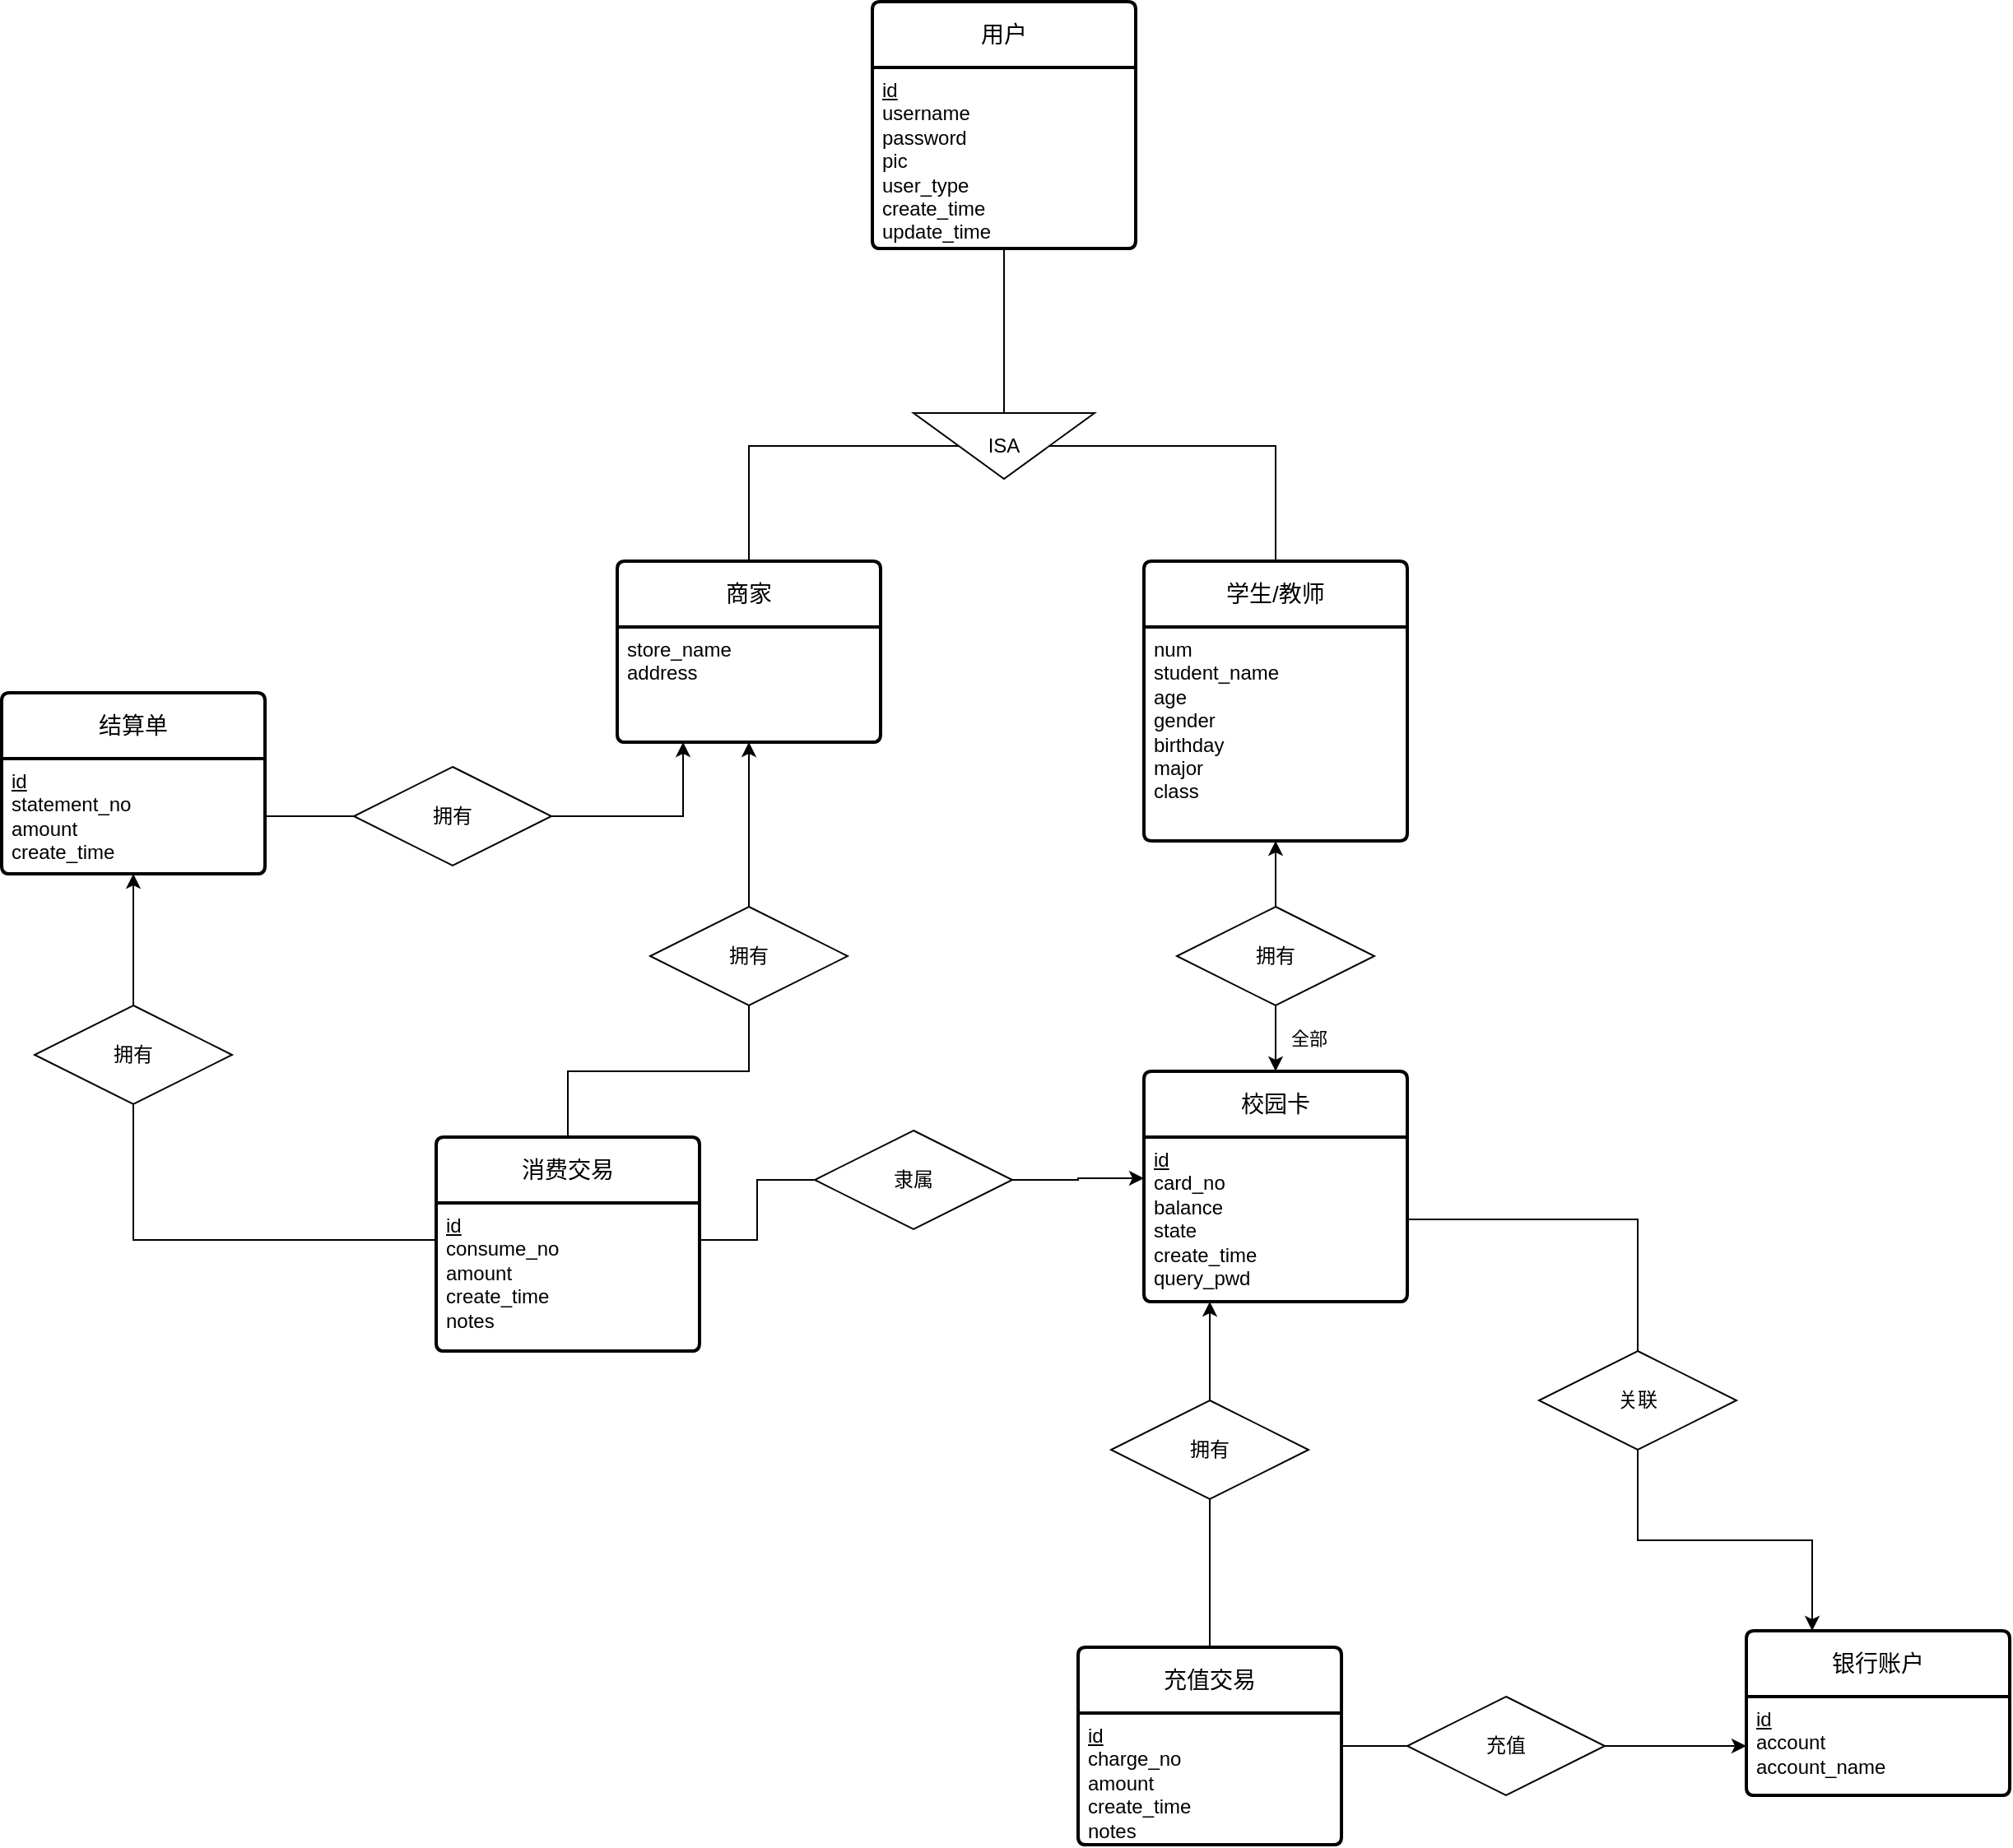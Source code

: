 <mxfile version="24.4.13" type="github">
  <diagram name="第 1 页" id="tQ-AfsL5KjRh9j0H5AqX">
    <mxGraphModel dx="1083" dy="595" grid="1" gridSize="10" guides="1" tooltips="1" connect="1" arrows="1" fold="1" page="1" pageScale="1" pageWidth="2336" pageHeight="1654" math="0" shadow="0">
      <root>
        <mxCell id="0" />
        <mxCell id="1" parent="0" />
        <mxCell id="bsNTXk9c0rtr0lj0yAxJ-3" value="商家" style="swimlane;childLayout=stackLayout;horizontal=1;startSize=40;horizontalStack=0;rounded=1;fontSize=14;fontStyle=0;strokeWidth=2;resizeParent=0;resizeLast=1;shadow=0;dashed=0;align=center;arcSize=4;whiteSpace=wrap;html=1;" parent="1" vertex="1">
          <mxGeometry x="930" y="730" width="160" height="110" as="geometry" />
        </mxCell>
        <mxCell id="bsNTXk9c0rtr0lj0yAxJ-4" value="&lt;div&gt;store_name&lt;div&gt;address&lt;/div&gt;&lt;/div&gt;" style="align=left;strokeColor=none;fillColor=none;spacingLeft=4;fontSize=12;verticalAlign=top;resizable=0;rotatable=0;part=1;html=1;" parent="bsNTXk9c0rtr0lj0yAxJ-3" vertex="1">
          <mxGeometry y="40" width="160" height="70" as="geometry" />
        </mxCell>
        <mxCell id="bsNTXk9c0rtr0lj0yAxJ-5" value="校园卡" style="swimlane;childLayout=stackLayout;horizontal=1;startSize=40;horizontalStack=0;rounded=1;fontSize=14;fontStyle=0;strokeWidth=2;resizeParent=0;resizeLast=1;shadow=0;dashed=0;align=center;arcSize=4;whiteSpace=wrap;html=1;" parent="1" vertex="1">
          <mxGeometry x="1250" y="1040" width="160" height="140" as="geometry">
            <mxRectangle x="280" y="340" width="80" height="50" as="alternateBounds" />
          </mxGeometry>
        </mxCell>
        <mxCell id="bsNTXk9c0rtr0lj0yAxJ-6" value="&lt;u&gt;id&lt;/u&gt;&lt;div&gt;card_no&lt;br&gt;balance&lt;/div&gt;&lt;div&gt;state&lt;/div&gt;&lt;div&gt;create_time&lt;/div&gt;&lt;div&gt;query_pwd&lt;/div&gt;" style="align=left;strokeColor=none;fillColor=none;spacingLeft=4;fontSize=12;verticalAlign=top;resizable=0;rotatable=0;part=1;html=1;" parent="bsNTXk9c0rtr0lj0yAxJ-5" vertex="1">
          <mxGeometry y="40" width="160" height="100" as="geometry" />
        </mxCell>
        <mxCell id="bsNTXk9c0rtr0lj0yAxJ-7" value="用户" style="swimlane;childLayout=stackLayout;horizontal=1;startSize=40;horizontalStack=0;rounded=1;fontSize=14;fontStyle=0;strokeWidth=2;resizeParent=0;resizeLast=1;shadow=0;dashed=0;align=center;arcSize=4;whiteSpace=wrap;html=1;" parent="1" vertex="1">
          <mxGeometry x="1085" y="390" width="160" height="150" as="geometry">
            <mxRectangle x="280" y="340" width="80" height="50" as="alternateBounds" />
          </mxGeometry>
        </mxCell>
        <mxCell id="bsNTXk9c0rtr0lj0yAxJ-8" value="&lt;u&gt;id&lt;/u&gt;&lt;div&gt;username&lt;/div&gt;&lt;div&gt;password&lt;/div&gt;&lt;div&gt;pic&lt;/div&gt;&lt;div&gt;user_type&lt;/div&gt;&lt;div&gt;create_time&lt;/div&gt;&lt;div&gt;update_time&lt;/div&gt;" style="align=left;strokeColor=none;fillColor=none;spacingLeft=4;fontSize=12;verticalAlign=top;resizable=0;rotatable=0;part=1;html=1;" parent="bsNTXk9c0rtr0lj0yAxJ-7" vertex="1">
          <mxGeometry y="40" width="160" height="110" as="geometry" />
        </mxCell>
        <mxCell id="bsNTXk9c0rtr0lj0yAxJ-9" value="学生/教师" style="swimlane;childLayout=stackLayout;horizontal=1;startSize=40;horizontalStack=0;rounded=1;fontSize=14;fontStyle=0;strokeWidth=2;resizeParent=0;resizeLast=1;shadow=0;dashed=0;align=center;arcSize=4;whiteSpace=wrap;html=1;" parent="1" vertex="1">
          <mxGeometry x="1250" y="730" width="160" height="170" as="geometry" />
        </mxCell>
        <mxCell id="bsNTXk9c0rtr0lj0yAxJ-11" value="&lt;div&gt;&lt;span style=&quot;background-color: initial;&quot;&gt;num&lt;/span&gt;&lt;br&gt;&lt;/div&gt;student_name&lt;div&gt;age&lt;/div&gt;&lt;div&gt;gender&lt;/div&gt;&lt;div&gt;birthday&lt;/div&gt;&lt;div&gt;major&lt;/div&gt;&lt;div&gt;class&lt;/div&gt;" style="align=left;strokeColor=none;fillColor=none;spacingLeft=4;fontSize=12;verticalAlign=top;resizable=0;rotatable=0;part=1;html=1;" parent="bsNTXk9c0rtr0lj0yAxJ-9" vertex="1">
          <mxGeometry y="40" width="160" height="130" as="geometry" />
        </mxCell>
        <mxCell id="bsNTXk9c0rtr0lj0yAxJ-16" style="edgeStyle=orthogonalEdgeStyle;rounded=0;orthogonalLoop=1;jettySize=auto;html=1;exitX=0.5;exitY=1;exitDx=0;exitDy=0;entryX=0.5;entryY=0;entryDx=0;entryDy=0;curved=0;strokeColor=default;endArrow=none;endFill=0;" parent="1" source="bsNTXk9c0rtr0lj0yAxJ-12" target="bsNTXk9c0rtr0lj0yAxJ-3" edge="1">
          <mxGeometry relative="1" as="geometry" />
        </mxCell>
        <mxCell id="bsNTXk9c0rtr0lj0yAxJ-17" style="edgeStyle=orthogonalEdgeStyle;rounded=0;orthogonalLoop=1;jettySize=auto;html=1;exitX=0.5;exitY=0;exitDx=0;exitDy=0;entryX=0.5;entryY=0;entryDx=0;entryDy=0;endArrow=none;endFill=0;" parent="1" source="bsNTXk9c0rtr0lj0yAxJ-12" target="bsNTXk9c0rtr0lj0yAxJ-9" edge="1">
          <mxGeometry relative="1" as="geometry" />
        </mxCell>
        <mxCell id="bsNTXk9c0rtr0lj0yAxJ-12" value="ISA" style="triangle;whiteSpace=wrap;html=1;direction=south;" parent="1" vertex="1">
          <mxGeometry x="1110" y="640" width="110" height="40" as="geometry" />
        </mxCell>
        <mxCell id="bsNTXk9c0rtr0lj0yAxJ-18" style="edgeStyle=orthogonalEdgeStyle;rounded=0;orthogonalLoop=1;jettySize=auto;html=1;exitX=0.5;exitY=1;exitDx=0;exitDy=0;entryX=0;entryY=0.5;entryDx=0;entryDy=0;endArrow=none;endFill=0;" parent="1" source="bsNTXk9c0rtr0lj0yAxJ-8" target="bsNTXk9c0rtr0lj0yAxJ-12" edge="1">
          <mxGeometry relative="1" as="geometry" />
        </mxCell>
        <mxCell id="sROBQhHm6fGoaaXTvxsk-38" style="edgeStyle=orthogonalEdgeStyle;rounded=0;orthogonalLoop=1;jettySize=auto;html=1;exitX=0.5;exitY=0;exitDx=0;exitDy=0;entryX=0.5;entryY=1;entryDx=0;entryDy=0;endArrow=none;endFill=0;" edge="1" parent="1" source="bsNTXk9c0rtr0lj0yAxJ-19" target="sROBQhHm6fGoaaXTvxsk-36">
          <mxGeometry relative="1" as="geometry" />
        </mxCell>
        <mxCell id="bsNTXk9c0rtr0lj0yAxJ-19" value="消费交易" style="swimlane;childLayout=stackLayout;horizontal=1;startSize=40;horizontalStack=0;rounded=1;fontSize=14;fontStyle=0;strokeWidth=2;resizeParent=0;resizeLast=1;shadow=0;dashed=0;align=center;arcSize=4;whiteSpace=wrap;html=1;" parent="1" vertex="1">
          <mxGeometry x="820" y="1080" width="160" height="130" as="geometry">
            <mxRectangle x="280" y="340" width="80" height="50" as="alternateBounds" />
          </mxGeometry>
        </mxCell>
        <mxCell id="bsNTXk9c0rtr0lj0yAxJ-20" value="&lt;u&gt;id&lt;/u&gt;&lt;div&gt;consume_no&lt;br&gt;amount&lt;div&gt;create_time&lt;/div&gt;&lt;/div&gt;&lt;div&gt;notes&lt;/div&gt;" style="align=left;strokeColor=none;fillColor=none;spacingLeft=4;fontSize=12;verticalAlign=top;resizable=0;rotatable=0;part=1;html=1;" parent="bsNTXk9c0rtr0lj0yAxJ-19" vertex="1">
          <mxGeometry y="40" width="160" height="90" as="geometry" />
        </mxCell>
        <mxCell id="sROBQhHm6fGoaaXTvxsk-4" value="充值交易" style="swimlane;childLayout=stackLayout;horizontal=1;startSize=40;horizontalStack=0;rounded=1;fontSize=14;fontStyle=0;strokeWidth=2;resizeParent=0;resizeLast=1;shadow=0;dashed=0;align=center;arcSize=4;whiteSpace=wrap;html=1;" vertex="1" parent="1">
          <mxGeometry x="1210" y="1390" width="160" height="120" as="geometry">
            <mxRectangle x="280" y="340" width="80" height="50" as="alternateBounds" />
          </mxGeometry>
        </mxCell>
        <mxCell id="sROBQhHm6fGoaaXTvxsk-5" value="&lt;u&gt;id&lt;/u&gt;&lt;div&gt;charge_no&lt;br&gt;amount&lt;div&gt;create_time&lt;/div&gt;&lt;/div&gt;&lt;div&gt;notes&lt;/div&gt;" style="align=left;strokeColor=none;fillColor=none;spacingLeft=4;fontSize=12;verticalAlign=top;resizable=0;rotatable=0;part=1;html=1;" vertex="1" parent="sROBQhHm6fGoaaXTvxsk-4">
          <mxGeometry y="40" width="160" height="80" as="geometry" />
        </mxCell>
        <mxCell id="sROBQhHm6fGoaaXTvxsk-7" value="银行账户" style="swimlane;childLayout=stackLayout;horizontal=1;startSize=40;horizontalStack=0;rounded=1;fontSize=14;fontStyle=0;strokeWidth=2;resizeParent=0;resizeLast=1;shadow=0;dashed=0;align=center;arcSize=4;whiteSpace=wrap;html=1;" vertex="1" parent="1">
          <mxGeometry x="1616" y="1380" width="160" height="100" as="geometry">
            <mxRectangle x="280" y="340" width="80" height="50" as="alternateBounds" />
          </mxGeometry>
        </mxCell>
        <mxCell id="sROBQhHm6fGoaaXTvxsk-8" value="&lt;u&gt;id&lt;/u&gt;&lt;div&gt;account&lt;br&gt;account_name&lt;/div&gt;" style="align=left;strokeColor=none;fillColor=none;spacingLeft=4;fontSize=12;verticalAlign=top;resizable=0;rotatable=0;part=1;html=1;" vertex="1" parent="sROBQhHm6fGoaaXTvxsk-7">
          <mxGeometry y="40" width="160" height="60" as="geometry" />
        </mxCell>
        <mxCell id="sROBQhHm6fGoaaXTvxsk-9" value="结算单" style="swimlane;childLayout=stackLayout;horizontal=1;startSize=40;horizontalStack=0;rounded=1;fontSize=14;fontStyle=0;strokeWidth=2;resizeParent=0;resizeLast=1;shadow=0;dashed=0;align=center;arcSize=4;whiteSpace=wrap;html=1;" vertex="1" parent="1">
          <mxGeometry x="556" y="810" width="160" height="110" as="geometry">
            <mxRectangle x="280" y="340" width="80" height="50" as="alternateBounds" />
          </mxGeometry>
        </mxCell>
        <mxCell id="sROBQhHm6fGoaaXTvxsk-10" value="&lt;u&gt;id&lt;/u&gt;&lt;div&gt;statement_no&lt;br&gt;amount&lt;/div&gt;&lt;div&gt;create_time&lt;/div&gt;" style="align=left;strokeColor=none;fillColor=none;spacingLeft=4;fontSize=12;verticalAlign=top;resizable=0;rotatable=0;part=1;html=1;" vertex="1" parent="sROBQhHm6fGoaaXTvxsk-9">
          <mxGeometry y="40" width="160" height="70" as="geometry" />
        </mxCell>
        <mxCell id="sROBQhHm6fGoaaXTvxsk-12" style="edgeStyle=orthogonalEdgeStyle;rounded=0;orthogonalLoop=1;jettySize=auto;html=1;exitX=0.5;exitY=0;exitDx=0;exitDy=0;entryX=0.5;entryY=1;entryDx=0;entryDy=0;" edge="1" parent="1" source="sROBQhHm6fGoaaXTvxsk-11" target="bsNTXk9c0rtr0lj0yAxJ-11">
          <mxGeometry relative="1" as="geometry" />
        </mxCell>
        <mxCell id="sROBQhHm6fGoaaXTvxsk-13" value="全部" style="edgeStyle=orthogonalEdgeStyle;rounded=0;orthogonalLoop=1;jettySize=auto;html=1;exitX=0.5;exitY=1;exitDx=0;exitDy=0;entryX=0.5;entryY=0;entryDx=0;entryDy=0;" edge="1" parent="1" source="sROBQhHm6fGoaaXTvxsk-11" target="bsNTXk9c0rtr0lj0yAxJ-5">
          <mxGeometry y="20" relative="1" as="geometry">
            <mxPoint as="offset" />
          </mxGeometry>
        </mxCell>
        <mxCell id="sROBQhHm6fGoaaXTvxsk-11" value="拥有" style="shape=rhombus;perimeter=rhombusPerimeter;whiteSpace=wrap;html=1;align=center;" vertex="1" parent="1">
          <mxGeometry x="1270" y="940" width="120" height="60" as="geometry" />
        </mxCell>
        <mxCell id="sROBQhHm6fGoaaXTvxsk-15" style="edgeStyle=orthogonalEdgeStyle;rounded=0;orthogonalLoop=1;jettySize=auto;html=1;exitX=0.5;exitY=1;exitDx=0;exitDy=0;entryX=0.5;entryY=0;entryDx=0;entryDy=0;endArrow=none;endFill=0;" edge="1" parent="1" source="sROBQhHm6fGoaaXTvxsk-14" target="sROBQhHm6fGoaaXTvxsk-4">
          <mxGeometry relative="1" as="geometry" />
        </mxCell>
        <mxCell id="sROBQhHm6fGoaaXTvxsk-18" style="edgeStyle=orthogonalEdgeStyle;rounded=0;orthogonalLoop=1;jettySize=auto;html=1;exitX=0.5;exitY=0;exitDx=0;exitDy=0;entryX=0.25;entryY=1;entryDx=0;entryDy=0;" edge="1" parent="1" source="sROBQhHm6fGoaaXTvxsk-14" target="bsNTXk9c0rtr0lj0yAxJ-6">
          <mxGeometry relative="1" as="geometry" />
        </mxCell>
        <mxCell id="sROBQhHm6fGoaaXTvxsk-14" value="拥有" style="shape=rhombus;perimeter=rhombusPerimeter;whiteSpace=wrap;html=1;align=center;" vertex="1" parent="1">
          <mxGeometry x="1230" y="1240" width="120" height="60" as="geometry" />
        </mxCell>
        <mxCell id="sROBQhHm6fGoaaXTvxsk-23" style="edgeStyle=orthogonalEdgeStyle;rounded=0;orthogonalLoop=1;jettySize=auto;html=1;exitX=1;exitY=0.5;exitDx=0;exitDy=0;" edge="1" parent="1" source="sROBQhHm6fGoaaXTvxsk-19" target="sROBQhHm6fGoaaXTvxsk-8">
          <mxGeometry relative="1" as="geometry" />
        </mxCell>
        <mxCell id="sROBQhHm6fGoaaXTvxsk-19" value="充值" style="shape=rhombus;perimeter=rhombusPerimeter;whiteSpace=wrap;html=1;align=center;" vertex="1" parent="1">
          <mxGeometry x="1410" y="1420" width="120" height="60" as="geometry" />
        </mxCell>
        <mxCell id="sROBQhHm6fGoaaXTvxsk-21" style="edgeStyle=orthogonalEdgeStyle;rounded=0;orthogonalLoop=1;jettySize=auto;html=1;exitX=1;exitY=0.25;exitDx=0;exitDy=0;entryX=0;entryY=0.5;entryDx=0;entryDy=0;endArrow=none;endFill=0;" edge="1" parent="1" source="sROBQhHm6fGoaaXTvxsk-5" target="sROBQhHm6fGoaaXTvxsk-19">
          <mxGeometry relative="1" as="geometry" />
        </mxCell>
        <mxCell id="sROBQhHm6fGoaaXTvxsk-26" style="edgeStyle=orthogonalEdgeStyle;rounded=0;orthogonalLoop=1;jettySize=auto;html=1;exitX=0.5;exitY=1;exitDx=0;exitDy=0;entryX=0.25;entryY=0;entryDx=0;entryDy=0;" edge="1" parent="1" source="sROBQhHm6fGoaaXTvxsk-24" target="sROBQhHm6fGoaaXTvxsk-7">
          <mxGeometry relative="1" as="geometry" />
        </mxCell>
        <mxCell id="sROBQhHm6fGoaaXTvxsk-24" value="关联" style="shape=rhombus;perimeter=rhombusPerimeter;whiteSpace=wrap;html=1;align=center;" vertex="1" parent="1">
          <mxGeometry x="1490" y="1210" width="120" height="60" as="geometry" />
        </mxCell>
        <mxCell id="sROBQhHm6fGoaaXTvxsk-29" style="edgeStyle=orthogonalEdgeStyle;rounded=0;orthogonalLoop=1;jettySize=auto;html=1;exitX=1;exitY=0.5;exitDx=0;exitDy=0;entryX=0.5;entryY=0;entryDx=0;entryDy=0;endArrow=none;endFill=0;" edge="1" parent="1" source="bsNTXk9c0rtr0lj0yAxJ-6" target="sROBQhHm6fGoaaXTvxsk-24">
          <mxGeometry relative="1" as="geometry" />
        </mxCell>
        <mxCell id="sROBQhHm6fGoaaXTvxsk-31" style="edgeStyle=orthogonalEdgeStyle;rounded=0;orthogonalLoop=1;jettySize=auto;html=1;exitX=1;exitY=0.5;exitDx=0;exitDy=0;entryX=0;entryY=0.25;entryDx=0;entryDy=0;" edge="1" parent="1" source="sROBQhHm6fGoaaXTvxsk-30" target="bsNTXk9c0rtr0lj0yAxJ-6">
          <mxGeometry relative="1" as="geometry" />
        </mxCell>
        <mxCell id="sROBQhHm6fGoaaXTvxsk-30" value="隶属" style="shape=rhombus;perimeter=rhombusPerimeter;whiteSpace=wrap;html=1;align=center;" vertex="1" parent="1">
          <mxGeometry x="1050" y="1076" width="120" height="60" as="geometry" />
        </mxCell>
        <mxCell id="sROBQhHm6fGoaaXTvxsk-32" style="edgeStyle=orthogonalEdgeStyle;rounded=0;orthogonalLoop=1;jettySize=auto;html=1;exitX=1;exitY=0.25;exitDx=0;exitDy=0;entryX=0;entryY=0.5;entryDx=0;entryDy=0;endArrow=none;endFill=0;" edge="1" parent="1" source="bsNTXk9c0rtr0lj0yAxJ-20" target="sROBQhHm6fGoaaXTvxsk-30">
          <mxGeometry relative="1" as="geometry" />
        </mxCell>
        <mxCell id="sROBQhHm6fGoaaXTvxsk-34" style="edgeStyle=orthogonalEdgeStyle;rounded=0;orthogonalLoop=1;jettySize=auto;html=1;exitX=0.5;exitY=0;exitDx=0;exitDy=0;entryX=0.5;entryY=1;entryDx=0;entryDy=0;" edge="1" parent="1" source="sROBQhHm6fGoaaXTvxsk-33" target="sROBQhHm6fGoaaXTvxsk-10">
          <mxGeometry relative="1" as="geometry" />
        </mxCell>
        <mxCell id="sROBQhHm6fGoaaXTvxsk-35" style="edgeStyle=orthogonalEdgeStyle;rounded=0;orthogonalLoop=1;jettySize=auto;html=1;exitX=0.5;exitY=1;exitDx=0;exitDy=0;entryX=0;entryY=0.25;entryDx=0;entryDy=0;endArrow=none;endFill=0;" edge="1" parent="1" source="sROBQhHm6fGoaaXTvxsk-33" target="bsNTXk9c0rtr0lj0yAxJ-20">
          <mxGeometry relative="1" as="geometry" />
        </mxCell>
        <mxCell id="sROBQhHm6fGoaaXTvxsk-33" value="拥有" style="shape=rhombus;perimeter=rhombusPerimeter;whiteSpace=wrap;html=1;align=center;" vertex="1" parent="1">
          <mxGeometry x="576" y="1000" width="120" height="60" as="geometry" />
        </mxCell>
        <mxCell id="sROBQhHm6fGoaaXTvxsk-37" style="edgeStyle=orthogonalEdgeStyle;rounded=0;orthogonalLoop=1;jettySize=auto;html=1;exitX=0.5;exitY=0;exitDx=0;exitDy=0;entryX=0.5;entryY=1;entryDx=0;entryDy=0;" edge="1" parent="1" source="sROBQhHm6fGoaaXTvxsk-36" target="bsNTXk9c0rtr0lj0yAxJ-4">
          <mxGeometry relative="1" as="geometry" />
        </mxCell>
        <mxCell id="sROBQhHm6fGoaaXTvxsk-36" value="拥有" style="shape=rhombus;perimeter=rhombusPerimeter;whiteSpace=wrap;html=1;align=center;" vertex="1" parent="1">
          <mxGeometry x="950" y="940" width="120" height="60" as="geometry" />
        </mxCell>
        <mxCell id="sROBQhHm6fGoaaXTvxsk-44" style="edgeStyle=orthogonalEdgeStyle;rounded=0;orthogonalLoop=1;jettySize=auto;html=1;exitX=1;exitY=0.5;exitDx=0;exitDy=0;entryX=0.25;entryY=1;entryDx=0;entryDy=0;" edge="1" parent="1" source="sROBQhHm6fGoaaXTvxsk-39" target="bsNTXk9c0rtr0lj0yAxJ-4">
          <mxGeometry relative="1" as="geometry" />
        </mxCell>
        <mxCell id="sROBQhHm6fGoaaXTvxsk-39" value="拥有" style="shape=rhombus;perimeter=rhombusPerimeter;whiteSpace=wrap;html=1;align=center;" vertex="1" parent="1">
          <mxGeometry x="770" y="855" width="120" height="60" as="geometry" />
        </mxCell>
        <mxCell id="sROBQhHm6fGoaaXTvxsk-41" style="edgeStyle=orthogonalEdgeStyle;rounded=0;orthogonalLoop=1;jettySize=auto;html=1;exitX=1;exitY=0.5;exitDx=0;exitDy=0;entryX=0;entryY=0.5;entryDx=0;entryDy=0;endArrow=none;endFill=0;" edge="1" parent="1" source="sROBQhHm6fGoaaXTvxsk-10" target="sROBQhHm6fGoaaXTvxsk-39">
          <mxGeometry relative="1" as="geometry" />
        </mxCell>
      </root>
    </mxGraphModel>
  </diagram>
</mxfile>
